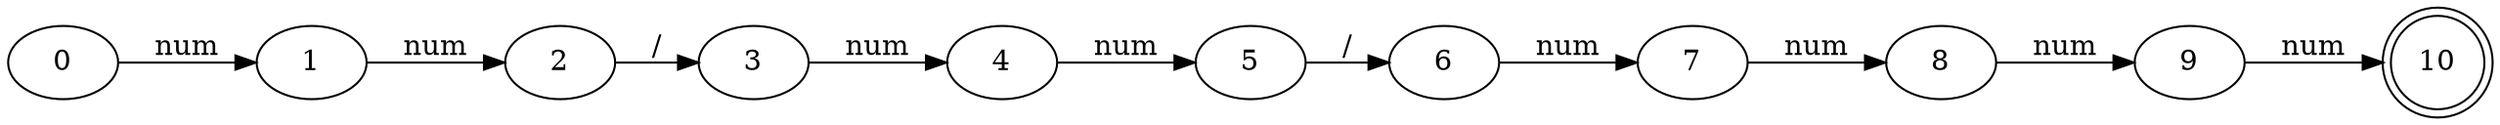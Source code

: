digraph G {
	rankdir=LR
	0
	0 -> 1 [label="num"]
	1 -> 2 [label="num"]
	2 -> 3 [label="/"]
	3 -> 4 [label="num"]
	4 -> 5 [label="num"]
	5 -> 6 [label="/"]
	6 -> 7 [label="num"]
	7 -> 8 [label="num"]
	8 -> 9 [label="num"]
	9 -> 10 [label="num"]
	10 [shape=doublecircle]
}